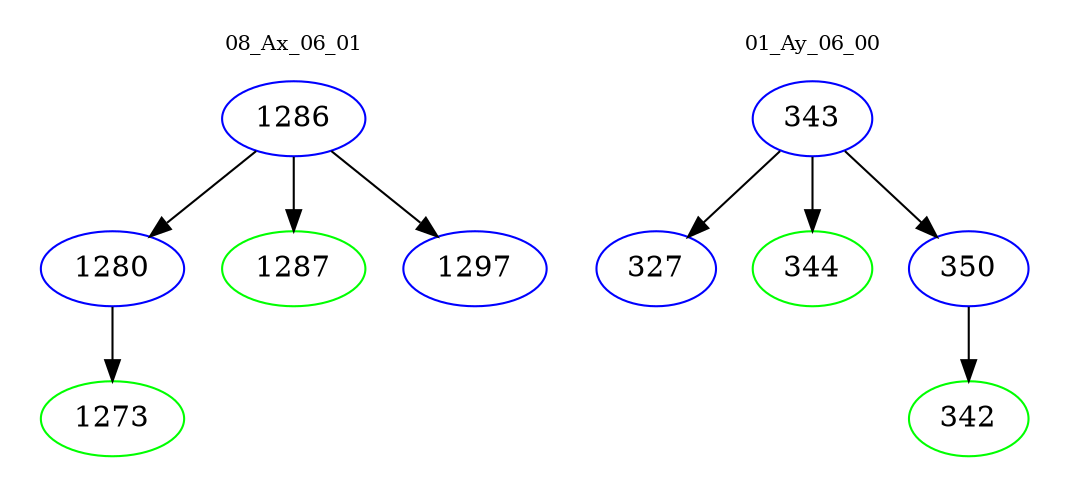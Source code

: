 digraph{
subgraph cluster_0 {
color = white
label = "08_Ax_06_01";
fontsize=10;
T0_1286 [label="1286", color="blue"]
T0_1286 -> T0_1280 [color="black"]
T0_1280 [label="1280", color="blue"]
T0_1280 -> T0_1273 [color="black"]
T0_1273 [label="1273", color="green"]
T0_1286 -> T0_1287 [color="black"]
T0_1287 [label="1287", color="green"]
T0_1286 -> T0_1297 [color="black"]
T0_1297 [label="1297", color="blue"]
}
subgraph cluster_1 {
color = white
label = "01_Ay_06_00";
fontsize=10;
T1_343 [label="343", color="blue"]
T1_343 -> T1_327 [color="black"]
T1_327 [label="327", color="blue"]
T1_343 -> T1_344 [color="black"]
T1_344 [label="344", color="green"]
T1_343 -> T1_350 [color="black"]
T1_350 [label="350", color="blue"]
T1_350 -> T1_342 [color="black"]
T1_342 [label="342", color="green"]
}
}
